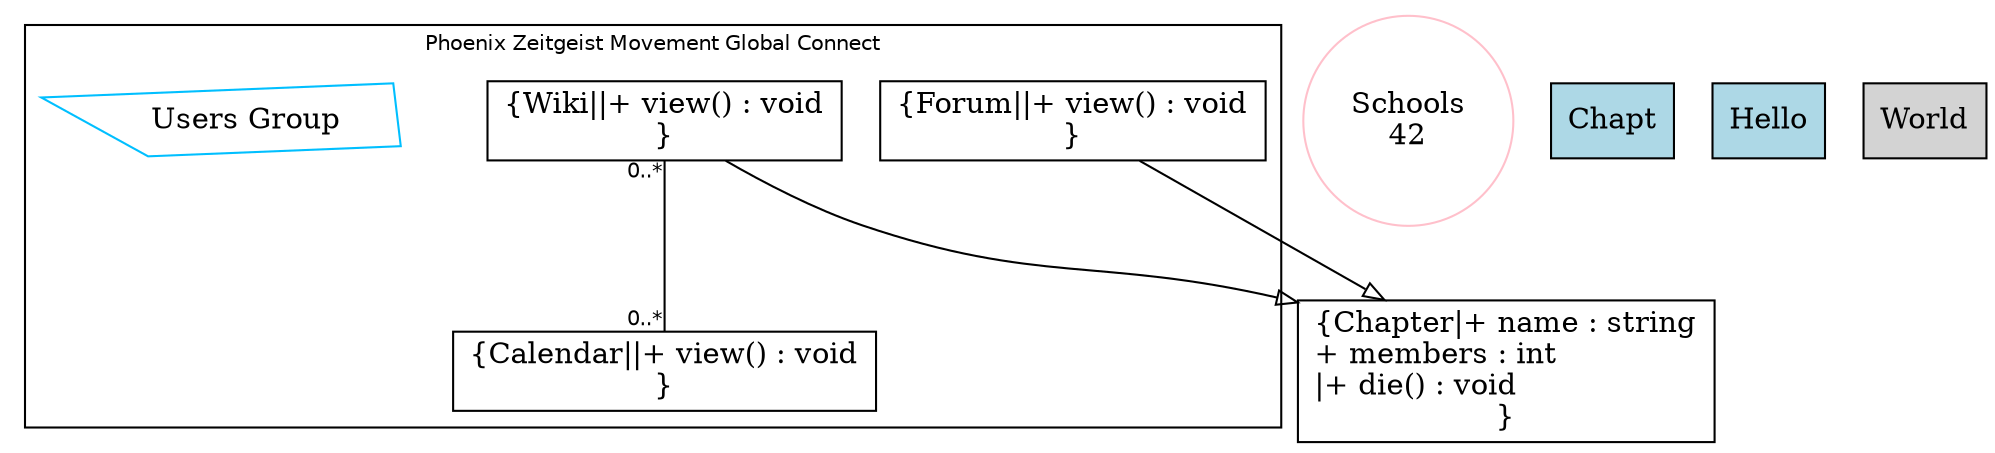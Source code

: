 digraph G {
        fontname = "Bitstream Vera Sans"
        fontsize = 10
        node [shape=box]; Forum; Wiki;
        node [shape=polygon]; "Users Group";
        "Schools\n42" [width="0.21", height="0.21", color="pink", fillcolor="pink", shape=circle, pos="10, 10"];
        edge [
                fontname = "Bitstream Vera Sans"
                fontsize = 10
        ]

        Chapter [
                label = "{Chapter|+ name : string\l+ members : int\l|+ die() : void\l}", pos="10, 10"
        ]
        Chapt [shape=box style=filled fillcolor=lightblue pos="15, -5"]
        Hello [shape=box style=filled fillcolor=lightblue pos="10, 0"]
        World [shape=box style=filled fillcolor=lightgrey pos="5, 5"]
        subgraph clusterPhoenix {
                label = "Phoenix Zeitgeist Movement Global Connect"
                "Users Group" [sides=4, distortion="0.238792", orientation=11, color=deepskyblue, pos="10, 10"]

                Wiki [
                        label = "{Wiki||+ view() : void\l}", pos="10, 10"
                ]

                Forum [
                        label = "{Forum||+ view() : void\l}", pos="10, 10"
                ]
                Calendar [
                        label = "{Calendar||+ view() : void\l}", pos="10, 10"
                ]
                
        }

        edge [
                arrowhead = "empty"
        ]

        Wiki -> Chapter
        Forum -> Chapter

        edge [
                arrowhead = "none"

                headlabel = "0..*"
                taillabel = "0..*"
        ]

        Wiki -> Calendar
}